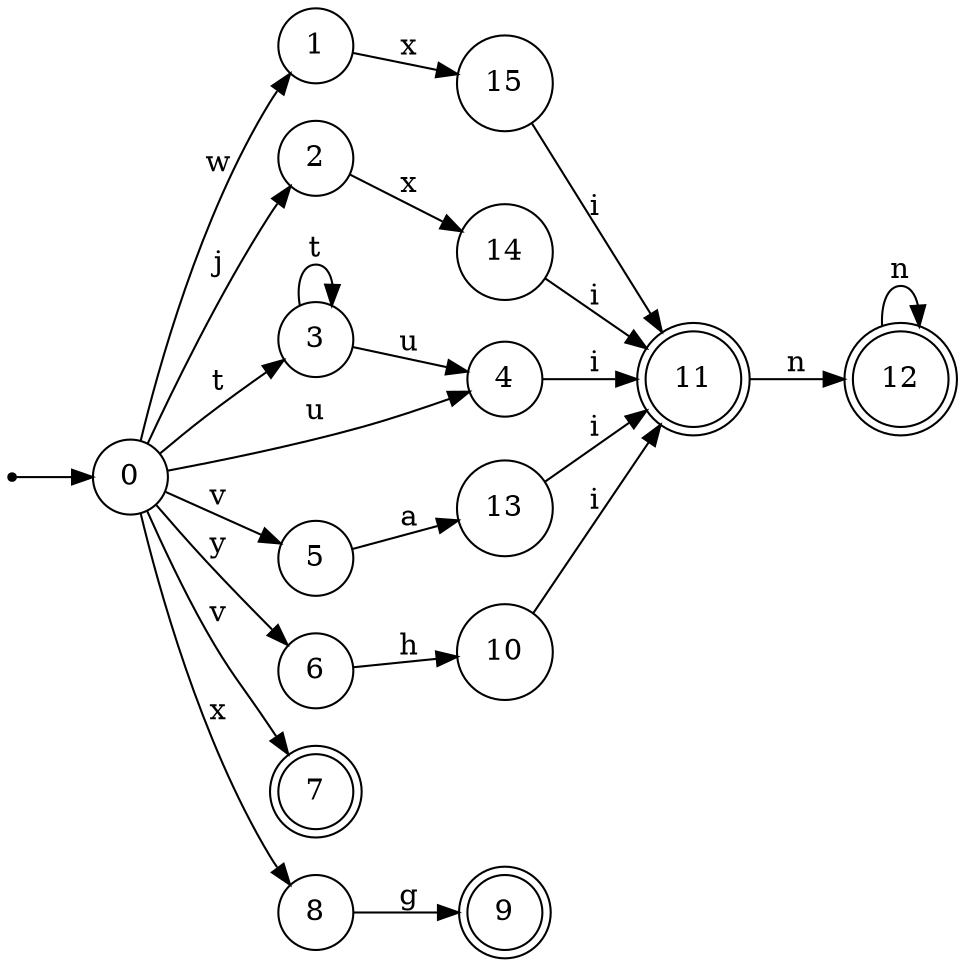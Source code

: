 digraph finite_state_machine {
rankdir=LR;
size="20,20";
node [shape = point]; "dummy0"
node [shape = circle]; "0";
"dummy0" -> "0";
node [shape = circle]; "1";
node [shape = circle]; "2";
node [shape = circle]; "3";
node [shape = circle]; "4";
node [shape = circle]; "5";
node [shape = circle]; "6";
node [shape = doublecircle]; "7";node [shape = circle]; "8";
node [shape = doublecircle]; "9";node [shape = circle]; "10";
node [shape = doublecircle]; "11";node [shape = doublecircle]; "12";node [shape = circle]; "13";
node [shape = circle]; "14";
node [shape = circle]; "15";
"0" -> "1" [label = "w"];
 "0" -> "2" [label = "j"];
 "0" -> "3" [label = "t"];
 "0" -> "4" [label = "u"];
 "0" -> "5" [label = "v"];
 "0" -> "7" [label = "v"];
 "0" -> "6" [label = "y"];
 "0" -> "8" [label = "x"];
 "8" -> "9" [label = "g"];
 "6" -> "10" [label = "h"];
 "10" -> "11" [label = "i"];
 "11" -> "12" [label = "n"];
 "12" -> "12" [label = "n"];
 "5" -> "13" [label = "a"];
 "13" -> "11" [label = "i"];
 "4" -> "11" [label = "i"];
 "3" -> "3" [label = "t"];
 "3" -> "4" [label = "u"];
 "2" -> "14" [label = "x"];
 "14" -> "11" [label = "i"];
 "1" -> "15" [label = "x"];
 "15" -> "11" [label = "i"];
 }
